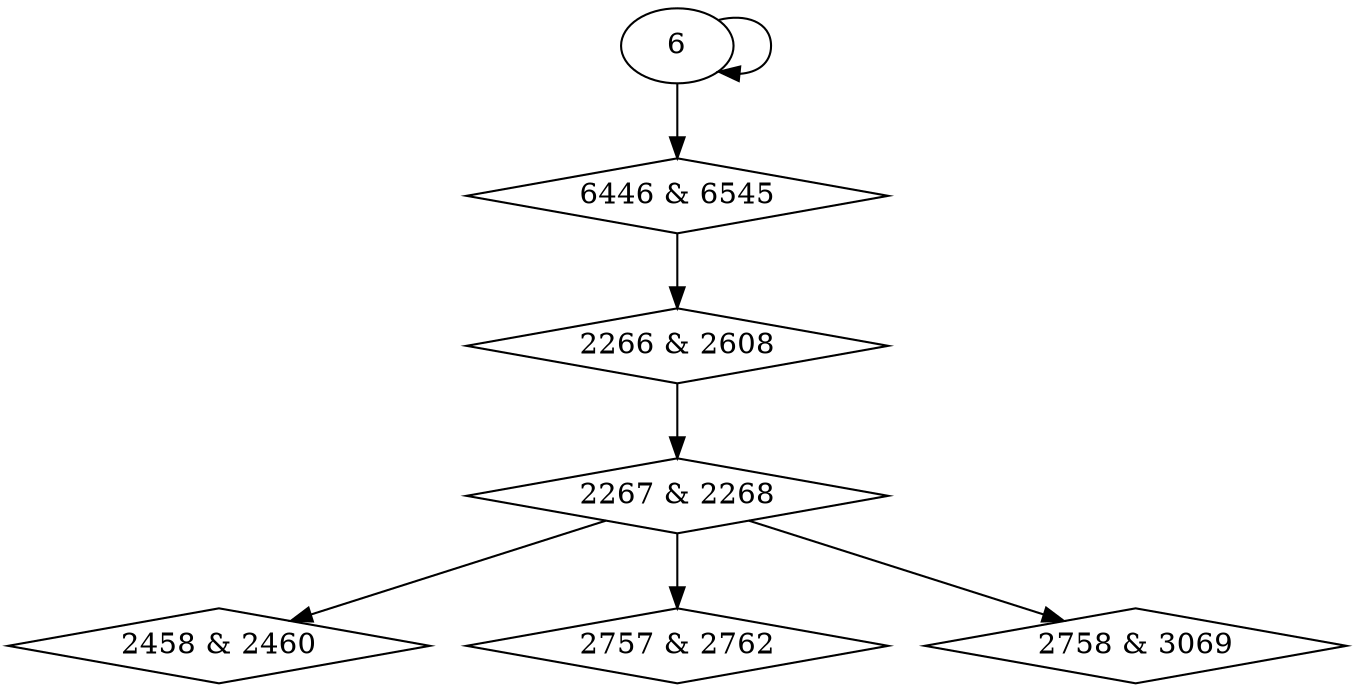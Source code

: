 digraph {
0 [label = "2266 & 2608", shape = diamond];
1 [label = "2267 & 2268", shape = diamond];
2 [label = "2458 & 2460", shape = diamond];
3 [label = "2757 & 2762", shape = diamond];
4 [label = "2758 & 3069", shape = diamond];
5 [label = "6446 & 6545", shape = diamond];
5 -> 0;
0 -> 1;
1 -> 2;
1 -> 3;
1 -> 4;
6 -> 5;
6 -> 6;
}
